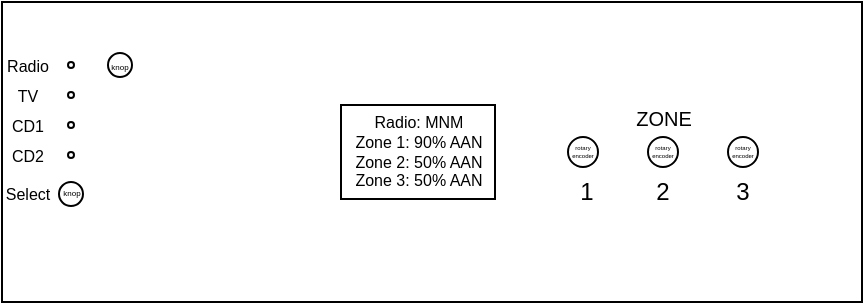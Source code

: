 <mxfile version="22.1.11" type="github">
  <diagram name="Pagina-1" id="xa0SF8FRylrVgYRxZDdA">
    <mxGraphModel dx="574" dy="310" grid="1" gridSize="10" guides="1" tooltips="1" connect="1" arrows="1" fold="1" page="1" pageScale="1" pageWidth="291" pageHeight="413" math="0" shadow="0">
      <root>
        <mxCell id="0" />
        <mxCell id="1" parent="0" />
        <mxCell id="Qv3gOcVc1pW5SpsydzY9-2" value="" style="rounded=0;whiteSpace=wrap;html=1;imageWidth=24;" vertex="1" parent="1">
          <mxGeometry x="7" width="430" height="150" as="geometry" />
        </mxCell>
        <mxCell id="Qv3gOcVc1pW5SpsydzY9-4" value="" style="rounded=0;whiteSpace=wrap;html=1;" vertex="1" parent="1">
          <mxGeometry x="176.5" y="51.5" width="77" height="47" as="geometry" />
        </mxCell>
        <mxCell id="Qv3gOcVc1pW5SpsydzY9-5" value="" style="ellipse;whiteSpace=wrap;html=1;aspect=fixed;" vertex="1" parent="1">
          <mxGeometry x="40" y="30" width="3" height="3" as="geometry" />
        </mxCell>
        <mxCell id="Qv3gOcVc1pW5SpsydzY9-6" value="" style="ellipse;whiteSpace=wrap;html=1;aspect=fixed;" vertex="1" parent="1">
          <mxGeometry x="40" y="45" width="3" height="3" as="geometry" />
        </mxCell>
        <mxCell id="Qv3gOcVc1pW5SpsydzY9-7" value="" style="ellipse;whiteSpace=wrap;html=1;aspect=fixed;" vertex="1" parent="1">
          <mxGeometry x="40" y="60" width="3" height="3" as="geometry" />
        </mxCell>
        <mxCell id="Qv3gOcVc1pW5SpsydzY9-8" value="Radio" style="text;html=1;strokeColor=none;fillColor=none;align=center;verticalAlign=middle;whiteSpace=wrap;rounded=0;fontSize=8;spacing=0;" vertex="1" parent="1">
          <mxGeometry x="10" y="31.5" width="20" as="geometry" />
        </mxCell>
        <mxCell id="Qv3gOcVc1pW5SpsydzY9-10" value="TV" style="text;html=1;strokeColor=none;fillColor=none;align=center;verticalAlign=middle;whiteSpace=wrap;rounded=0;fontSize=8;spacing=0;" vertex="1" parent="1">
          <mxGeometry x="10" y="46.5" width="20" as="geometry" />
        </mxCell>
        <mxCell id="Qv3gOcVc1pW5SpsydzY9-11" value="CD1" style="text;html=1;strokeColor=none;fillColor=none;align=center;verticalAlign=middle;whiteSpace=wrap;rounded=0;fontSize=8;spacing=0;" vertex="1" parent="1">
          <mxGeometry x="10" y="61.5" width="20" as="geometry" />
        </mxCell>
        <mxCell id="Qv3gOcVc1pW5SpsydzY9-13" value="CD2" style="text;html=1;strokeColor=none;fillColor=none;align=center;verticalAlign=middle;whiteSpace=wrap;rounded=0;fontSize=8;spacing=0;rotation=0;" vertex="1" parent="1">
          <mxGeometry x="10" y="76.5" width="20" as="geometry" />
        </mxCell>
        <mxCell id="Qv3gOcVc1pW5SpsydzY9-14" value="" style="ellipse;whiteSpace=wrap;html=1;aspect=fixed;" vertex="1" parent="1">
          <mxGeometry x="40" y="75" width="3" height="3" as="geometry" />
        </mxCell>
        <mxCell id="Qv3gOcVc1pW5SpsydzY9-16" value="&lt;font style=&quot;font-size: 4px;&quot;&gt;knop&lt;/font&gt;" style="ellipse;whiteSpace=wrap;html=1;aspect=fixed;fontSize=4;" vertex="1" parent="1">
          <mxGeometry x="35.5" y="90" width="12" height="12" as="geometry" />
        </mxCell>
        <mxCell id="Qv3gOcVc1pW5SpsydzY9-17" value="Select" style="text;html=1;strokeColor=none;fillColor=none;align=center;verticalAlign=middle;whiteSpace=wrap;rounded=0;fontSize=8;spacing=0;rotation=0;" vertex="1" parent="1">
          <mxGeometry x="10" y="96" width="20" as="geometry" />
        </mxCell>
        <mxCell id="Qv3gOcVc1pW5SpsydzY9-18" value="&lt;div style=&quot;font-size: 3px;&quot;&gt;rotary&lt;/div&gt;&lt;div style=&quot;font-size: 3px;&quot;&gt;encoder&lt;br style=&quot;font-size: 3px;&quot;&gt;&lt;/div&gt;" style="ellipse;whiteSpace=wrap;html=1;aspect=fixed;fontSize=3;" vertex="1" parent="1">
          <mxGeometry x="290" y="67.5" width="15" height="15" as="geometry" />
        </mxCell>
        <mxCell id="Qv3gOcVc1pW5SpsydzY9-19" value="&lt;div style=&quot;font-size: 3px;&quot;&gt;rotary&lt;/div&gt;&lt;div style=&quot;font-size: 3px;&quot;&gt;encoder&lt;/div&gt;" style="ellipse;whiteSpace=wrap;html=1;aspect=fixed;fontSize=3;" vertex="1" parent="1">
          <mxGeometry x="330" y="67.5" width="15" height="15" as="geometry" />
        </mxCell>
        <mxCell id="Qv3gOcVc1pW5SpsydzY9-20" value="&lt;div style=&quot;font-size: 3px;&quot;&gt;rotary&lt;/div&gt;&lt;div style=&quot;font-size: 3px;&quot;&gt;encoder&lt;br style=&quot;font-size: 3px;&quot;&gt;&lt;/div&gt;" style="ellipse;whiteSpace=wrap;html=1;aspect=fixed;fontSize=3;" vertex="1" parent="1">
          <mxGeometry x="370" y="67.5" width="15" height="15" as="geometry" />
        </mxCell>
        <mxCell id="Qv3gOcVc1pW5SpsydzY9-21" value="ZONE" style="text;html=1;strokeColor=none;fillColor=none;align=center;verticalAlign=middle;whiteSpace=wrap;rounded=0;fontSize=10;" vertex="1" parent="1">
          <mxGeometry x="322.5" y="53" width="30" height="10" as="geometry" />
        </mxCell>
        <mxCell id="Qv3gOcVc1pW5SpsydzY9-22" value="&lt;div&gt;3&lt;/div&gt;" style="text;html=1;strokeColor=none;fillColor=none;align=center;verticalAlign=middle;whiteSpace=wrap;rounded=0;" vertex="1" parent="1">
          <mxGeometry x="371.25" y="90" width="12.5" height="10" as="geometry" />
        </mxCell>
        <mxCell id="Qv3gOcVc1pW5SpsydzY9-23" value="1" style="text;html=1;strokeColor=none;fillColor=none;align=center;verticalAlign=middle;whiteSpace=wrap;rounded=0;" vertex="1" parent="1">
          <mxGeometry x="292.5" y="90" width="12.5" height="10" as="geometry" />
        </mxCell>
        <mxCell id="Qv3gOcVc1pW5SpsydzY9-24" value="2" style="text;html=1;strokeColor=none;fillColor=none;align=center;verticalAlign=middle;whiteSpace=wrap;rounded=0;" vertex="1" parent="1">
          <mxGeometry x="331.25" y="90" width="12.5" height="10" as="geometry" />
        </mxCell>
        <mxCell id="Qv3gOcVc1pW5SpsydzY9-25" value="&lt;div style=&quot;font-size: 8px;&quot;&gt;&lt;font style=&quot;font-size: 8px;&quot;&gt;Radio: MNM&lt;br&gt;&lt;/font&gt;&lt;/div&gt;&lt;div style=&quot;font-size: 8px;&quot;&gt;&lt;font style=&quot;font-size: 8px;&quot;&gt;Zone 1: 90% AAN&lt;br&gt;&lt;/font&gt;&lt;/div&gt;&lt;div style=&quot;font-size: 8px;&quot;&gt;&lt;font style=&quot;font-size: 8px;&quot;&gt;Zone 2: 50% AAN&lt;br&gt;&lt;/font&gt;&lt;/div&gt;&lt;div style=&quot;font-size: 8px;&quot;&gt;&lt;font style=&quot;font-size: 8px;&quot;&gt;Zone 3&lt;font style=&quot;font-size: 8px;&quot;&gt;&lt;font style=&quot;font-size: 8px;&quot;&gt;: 50% AAN&lt;/font&gt;&lt;/font&gt;&lt;font style=&quot;font-size: 8px;&quot;&gt;&lt;font style=&quot;font-size: 8px;&quot;&gt;&lt;font style=&quot;font-size: 8px;&quot;&gt;&lt;br&gt;&lt;/font&gt;&lt;/font&gt;&lt;/font&gt;&lt;/font&gt;&lt;/div&gt;" style="text;html=1;strokeColor=none;fillColor=none;align=center;verticalAlign=middle;whiteSpace=wrap;rounded=0;" vertex="1" parent="1">
          <mxGeometry x="176.5" y="51.5" width="77" height="47" as="geometry" />
        </mxCell>
        <mxCell id="Qv3gOcVc1pW5SpsydzY9-26" value="&lt;p style=&quot;line-height: 100%; font-size: 4px;&quot;&gt;&lt;font style=&quot;font-size: 4px;&quot;&gt;knop&lt;/font&gt;&lt;/p&gt;" style="ellipse;whiteSpace=wrap;html=1;aspect=fixed;verticalAlign=middle;align=center;fontSize=4;" vertex="1" parent="1">
          <mxGeometry x="60" y="25.5" width="12" height="12" as="geometry" />
        </mxCell>
      </root>
    </mxGraphModel>
  </diagram>
</mxfile>
